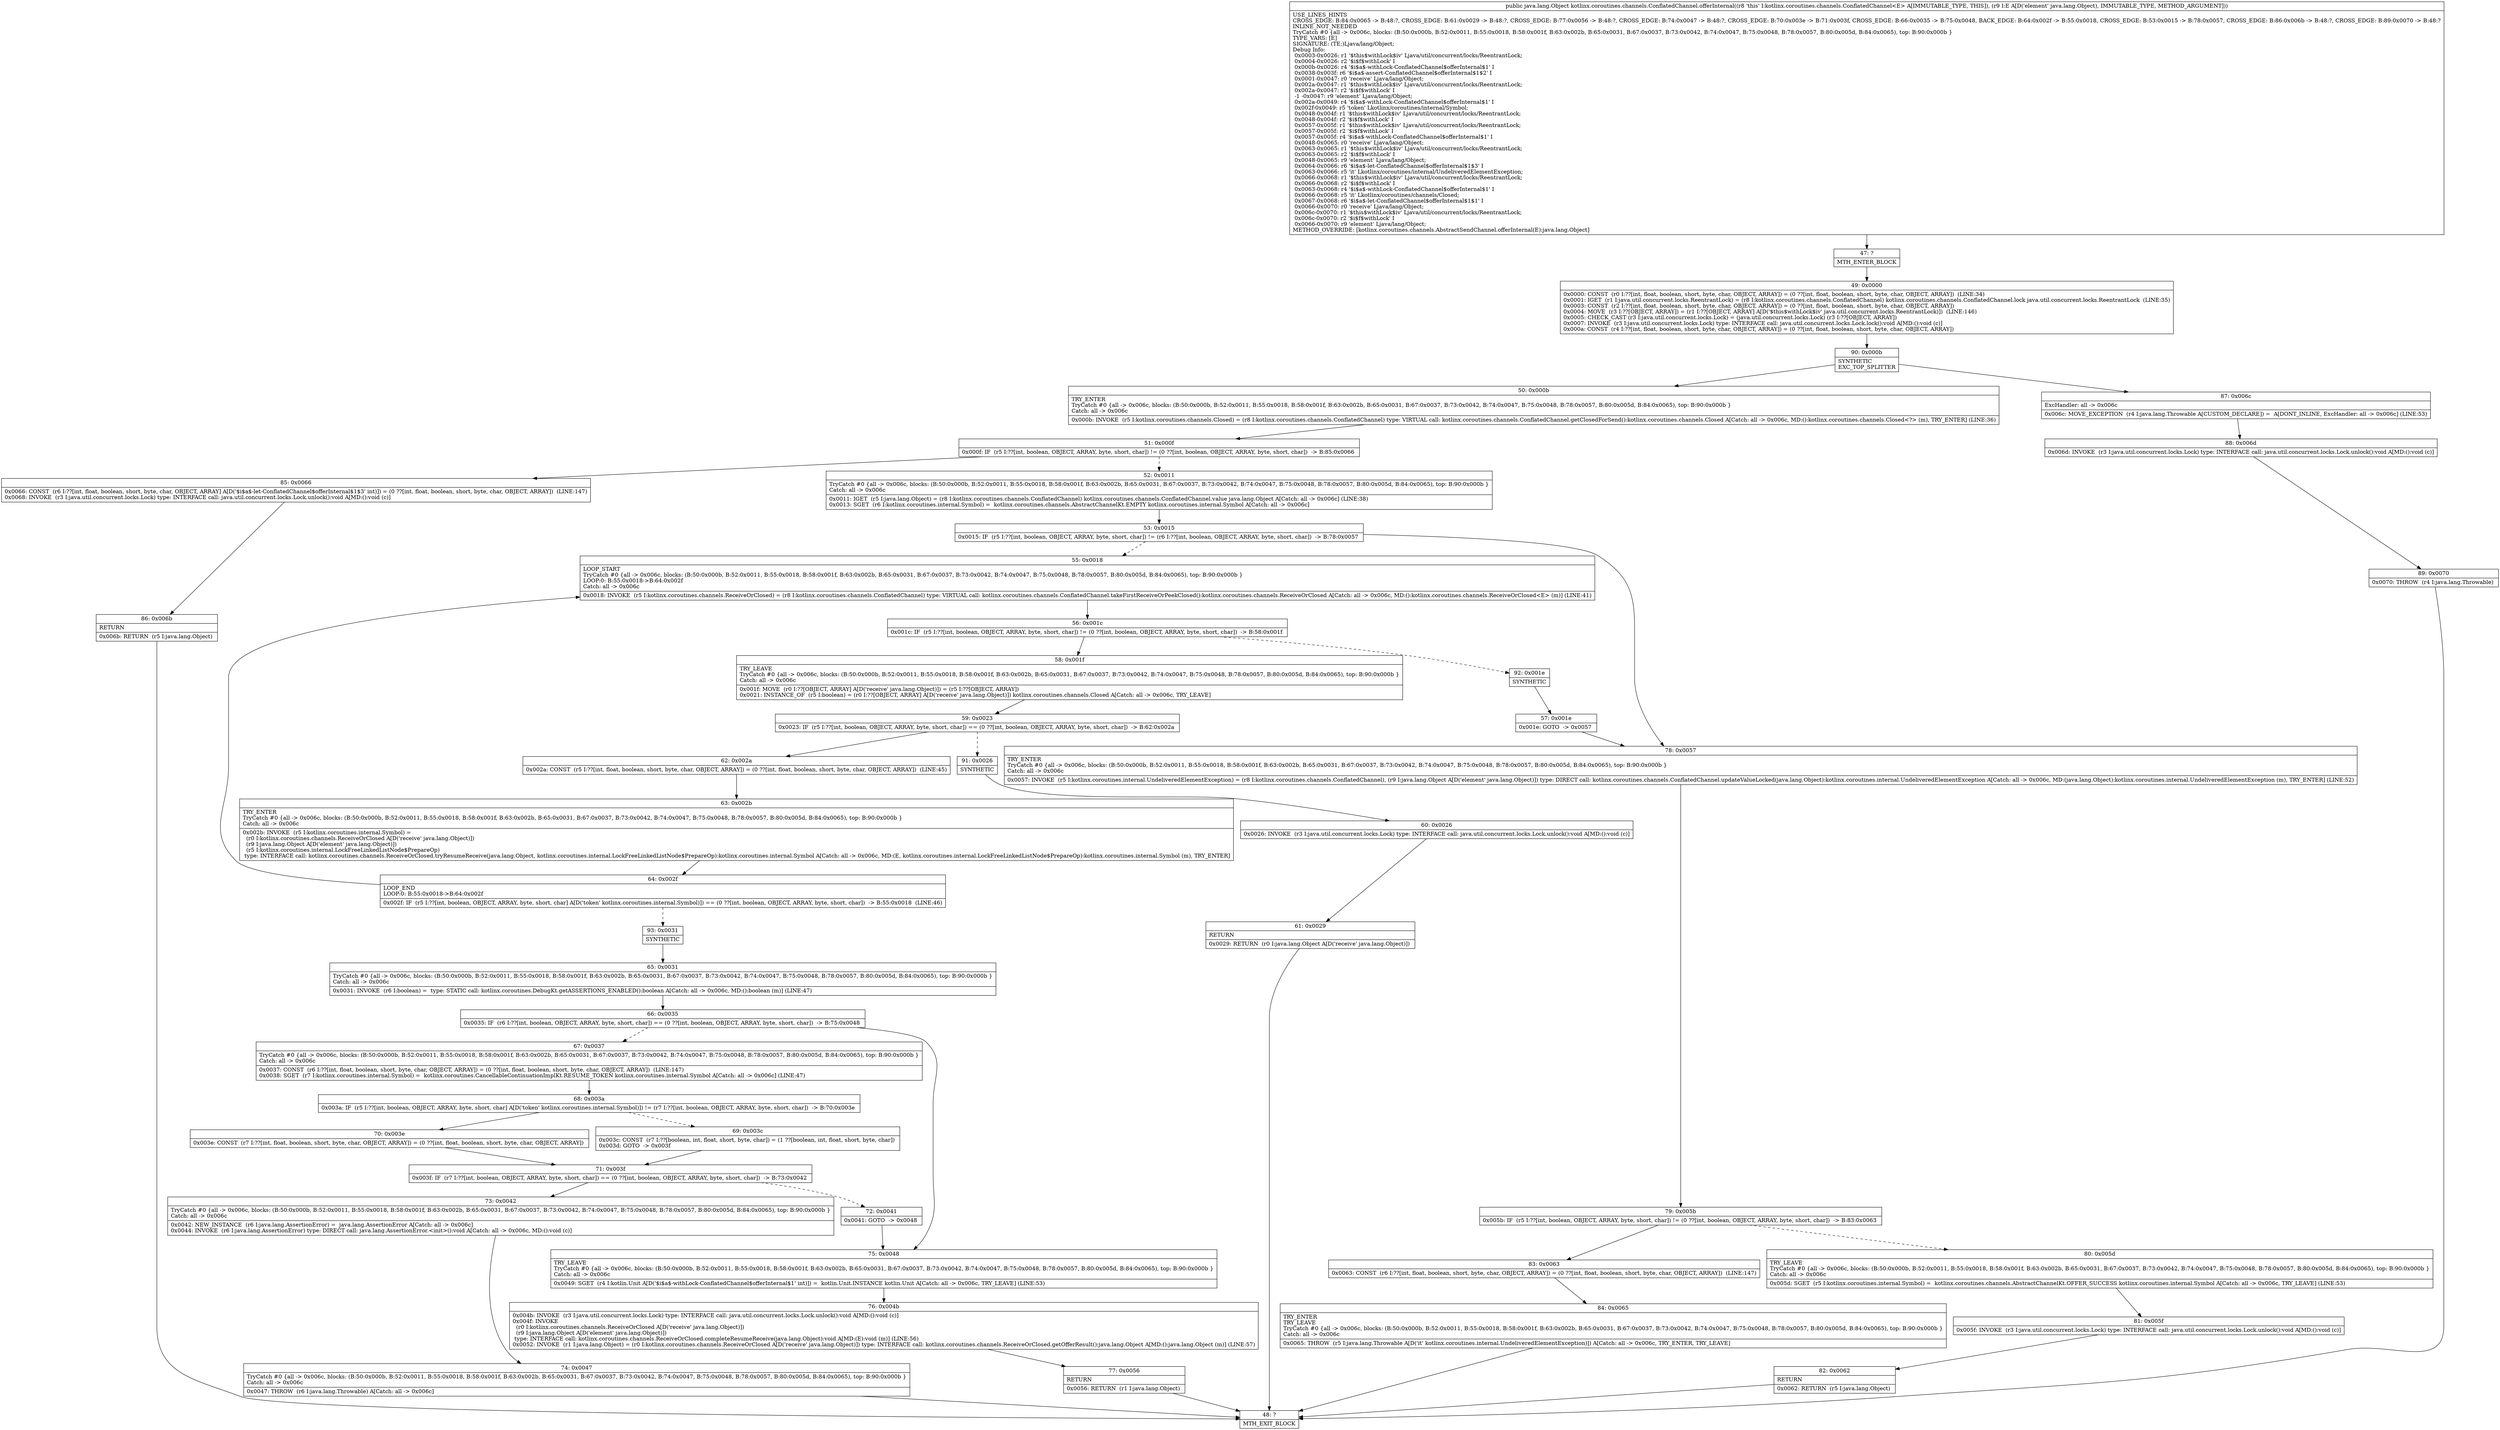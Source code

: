 digraph "CFG forkotlinx.coroutines.channels.ConflatedChannel.offerInternal(Ljava\/lang\/Object;)Ljava\/lang\/Object;" {
Node_47 [shape=record,label="{47\:\ ?|MTH_ENTER_BLOCK\l}"];
Node_49 [shape=record,label="{49\:\ 0x0000|0x0000: CONST  (r0 I:??[int, float, boolean, short, byte, char, OBJECT, ARRAY]) = (0 ??[int, float, boolean, short, byte, char, OBJECT, ARRAY])  (LINE:34)\l0x0001: IGET  (r1 I:java.util.concurrent.locks.ReentrantLock) = (r8 I:kotlinx.coroutines.channels.ConflatedChannel) kotlinx.coroutines.channels.ConflatedChannel.lock java.util.concurrent.locks.ReentrantLock  (LINE:35)\l0x0003: CONST  (r2 I:??[int, float, boolean, short, byte, char, OBJECT, ARRAY]) = (0 ??[int, float, boolean, short, byte, char, OBJECT, ARRAY]) \l0x0004: MOVE  (r3 I:??[OBJECT, ARRAY]) = (r1 I:??[OBJECT, ARRAY] A[D('$this$withLock$iv' java.util.concurrent.locks.ReentrantLock)])  (LINE:146)\l0x0005: CHECK_CAST (r3 I:java.util.concurrent.locks.Lock) = (java.util.concurrent.locks.Lock) (r3 I:??[OBJECT, ARRAY]) \l0x0007: INVOKE  (r3 I:java.util.concurrent.locks.Lock) type: INTERFACE call: java.util.concurrent.locks.Lock.lock():void A[MD:():void (c)]\l0x000a: CONST  (r4 I:??[int, float, boolean, short, byte, char, OBJECT, ARRAY]) = (0 ??[int, float, boolean, short, byte, char, OBJECT, ARRAY]) \l}"];
Node_90 [shape=record,label="{90\:\ 0x000b|SYNTHETIC\lEXC_TOP_SPLITTER\l}"];
Node_50 [shape=record,label="{50\:\ 0x000b|TRY_ENTER\lTryCatch #0 \{all \-\> 0x006c, blocks: (B:50:0x000b, B:52:0x0011, B:55:0x0018, B:58:0x001f, B:63:0x002b, B:65:0x0031, B:67:0x0037, B:73:0x0042, B:74:0x0047, B:75:0x0048, B:78:0x0057, B:80:0x005d, B:84:0x0065), top: B:90:0x000b \}\lCatch: all \-\> 0x006c\l|0x000b: INVOKE  (r5 I:kotlinx.coroutines.channels.Closed) = (r8 I:kotlinx.coroutines.channels.ConflatedChannel) type: VIRTUAL call: kotlinx.coroutines.channels.ConflatedChannel.getClosedForSend():kotlinx.coroutines.channels.Closed A[Catch: all \-\> 0x006c, MD:():kotlinx.coroutines.channels.Closed\<?\> (m), TRY_ENTER] (LINE:36)\l}"];
Node_51 [shape=record,label="{51\:\ 0x000f|0x000f: IF  (r5 I:??[int, boolean, OBJECT, ARRAY, byte, short, char]) != (0 ??[int, boolean, OBJECT, ARRAY, byte, short, char])  \-\> B:85:0x0066 \l}"];
Node_52 [shape=record,label="{52\:\ 0x0011|TryCatch #0 \{all \-\> 0x006c, blocks: (B:50:0x000b, B:52:0x0011, B:55:0x0018, B:58:0x001f, B:63:0x002b, B:65:0x0031, B:67:0x0037, B:73:0x0042, B:74:0x0047, B:75:0x0048, B:78:0x0057, B:80:0x005d, B:84:0x0065), top: B:90:0x000b \}\lCatch: all \-\> 0x006c\l|0x0011: IGET  (r5 I:java.lang.Object) = (r8 I:kotlinx.coroutines.channels.ConflatedChannel) kotlinx.coroutines.channels.ConflatedChannel.value java.lang.Object A[Catch: all \-\> 0x006c] (LINE:38)\l0x0013: SGET  (r6 I:kotlinx.coroutines.internal.Symbol) =  kotlinx.coroutines.channels.AbstractChannelKt.EMPTY kotlinx.coroutines.internal.Symbol A[Catch: all \-\> 0x006c]\l}"];
Node_53 [shape=record,label="{53\:\ 0x0015|0x0015: IF  (r5 I:??[int, boolean, OBJECT, ARRAY, byte, short, char]) != (r6 I:??[int, boolean, OBJECT, ARRAY, byte, short, char])  \-\> B:78:0x0057 \l}"];
Node_55 [shape=record,label="{55\:\ 0x0018|LOOP_START\lTryCatch #0 \{all \-\> 0x006c, blocks: (B:50:0x000b, B:52:0x0011, B:55:0x0018, B:58:0x001f, B:63:0x002b, B:65:0x0031, B:67:0x0037, B:73:0x0042, B:74:0x0047, B:75:0x0048, B:78:0x0057, B:80:0x005d, B:84:0x0065), top: B:90:0x000b \}\lLOOP:0: B:55:0x0018\-\>B:64:0x002f\lCatch: all \-\> 0x006c\l|0x0018: INVOKE  (r5 I:kotlinx.coroutines.channels.ReceiveOrClosed) = (r8 I:kotlinx.coroutines.channels.ConflatedChannel) type: VIRTUAL call: kotlinx.coroutines.channels.ConflatedChannel.takeFirstReceiveOrPeekClosed():kotlinx.coroutines.channels.ReceiveOrClosed A[Catch: all \-\> 0x006c, MD:():kotlinx.coroutines.channels.ReceiveOrClosed\<E\> (m)] (LINE:41)\l}"];
Node_56 [shape=record,label="{56\:\ 0x001c|0x001c: IF  (r5 I:??[int, boolean, OBJECT, ARRAY, byte, short, char]) != (0 ??[int, boolean, OBJECT, ARRAY, byte, short, char])  \-\> B:58:0x001f \l}"];
Node_58 [shape=record,label="{58\:\ 0x001f|TRY_LEAVE\lTryCatch #0 \{all \-\> 0x006c, blocks: (B:50:0x000b, B:52:0x0011, B:55:0x0018, B:58:0x001f, B:63:0x002b, B:65:0x0031, B:67:0x0037, B:73:0x0042, B:74:0x0047, B:75:0x0048, B:78:0x0057, B:80:0x005d, B:84:0x0065), top: B:90:0x000b \}\lCatch: all \-\> 0x006c\l|0x001f: MOVE  (r0 I:??[OBJECT, ARRAY] A[D('receive' java.lang.Object)]) = (r5 I:??[OBJECT, ARRAY]) \l0x0021: INSTANCE_OF  (r5 I:boolean) = (r0 I:??[OBJECT, ARRAY] A[D('receive' java.lang.Object)]) kotlinx.coroutines.channels.Closed A[Catch: all \-\> 0x006c, TRY_LEAVE]\l}"];
Node_59 [shape=record,label="{59\:\ 0x0023|0x0023: IF  (r5 I:??[int, boolean, OBJECT, ARRAY, byte, short, char]) == (0 ??[int, boolean, OBJECT, ARRAY, byte, short, char])  \-\> B:62:0x002a \l}"];
Node_62 [shape=record,label="{62\:\ 0x002a|0x002a: CONST  (r5 I:??[int, float, boolean, short, byte, char, OBJECT, ARRAY]) = (0 ??[int, float, boolean, short, byte, char, OBJECT, ARRAY])  (LINE:45)\l}"];
Node_63 [shape=record,label="{63\:\ 0x002b|TRY_ENTER\lTryCatch #0 \{all \-\> 0x006c, blocks: (B:50:0x000b, B:52:0x0011, B:55:0x0018, B:58:0x001f, B:63:0x002b, B:65:0x0031, B:67:0x0037, B:73:0x0042, B:74:0x0047, B:75:0x0048, B:78:0x0057, B:80:0x005d, B:84:0x0065), top: B:90:0x000b \}\lCatch: all \-\> 0x006c\l|0x002b: INVOKE  (r5 I:kotlinx.coroutines.internal.Symbol) = \l  (r0 I:kotlinx.coroutines.channels.ReceiveOrClosed A[D('receive' java.lang.Object)])\l  (r9 I:java.lang.Object A[D('element' java.lang.Object)])\l  (r5 I:kotlinx.coroutines.internal.LockFreeLinkedListNode$PrepareOp)\l type: INTERFACE call: kotlinx.coroutines.channels.ReceiveOrClosed.tryResumeReceive(java.lang.Object, kotlinx.coroutines.internal.LockFreeLinkedListNode$PrepareOp):kotlinx.coroutines.internal.Symbol A[Catch: all \-\> 0x006c, MD:(E, kotlinx.coroutines.internal.LockFreeLinkedListNode$PrepareOp):kotlinx.coroutines.internal.Symbol (m), TRY_ENTER]\l}"];
Node_64 [shape=record,label="{64\:\ 0x002f|LOOP_END\lLOOP:0: B:55:0x0018\-\>B:64:0x002f\l|0x002f: IF  (r5 I:??[int, boolean, OBJECT, ARRAY, byte, short, char] A[D('token' kotlinx.coroutines.internal.Symbol)]) == (0 ??[int, boolean, OBJECT, ARRAY, byte, short, char])  \-\> B:55:0x0018  (LINE:46)\l}"];
Node_93 [shape=record,label="{93\:\ 0x0031|SYNTHETIC\l}"];
Node_65 [shape=record,label="{65\:\ 0x0031|TryCatch #0 \{all \-\> 0x006c, blocks: (B:50:0x000b, B:52:0x0011, B:55:0x0018, B:58:0x001f, B:63:0x002b, B:65:0x0031, B:67:0x0037, B:73:0x0042, B:74:0x0047, B:75:0x0048, B:78:0x0057, B:80:0x005d, B:84:0x0065), top: B:90:0x000b \}\lCatch: all \-\> 0x006c\l|0x0031: INVOKE  (r6 I:boolean) =  type: STATIC call: kotlinx.coroutines.DebugKt.getASSERTIONS_ENABLED():boolean A[Catch: all \-\> 0x006c, MD:():boolean (m)] (LINE:47)\l}"];
Node_66 [shape=record,label="{66\:\ 0x0035|0x0035: IF  (r6 I:??[int, boolean, OBJECT, ARRAY, byte, short, char]) == (0 ??[int, boolean, OBJECT, ARRAY, byte, short, char])  \-\> B:75:0x0048 \l}"];
Node_67 [shape=record,label="{67\:\ 0x0037|TryCatch #0 \{all \-\> 0x006c, blocks: (B:50:0x000b, B:52:0x0011, B:55:0x0018, B:58:0x001f, B:63:0x002b, B:65:0x0031, B:67:0x0037, B:73:0x0042, B:74:0x0047, B:75:0x0048, B:78:0x0057, B:80:0x005d, B:84:0x0065), top: B:90:0x000b \}\lCatch: all \-\> 0x006c\l|0x0037: CONST  (r6 I:??[int, float, boolean, short, byte, char, OBJECT, ARRAY]) = (0 ??[int, float, boolean, short, byte, char, OBJECT, ARRAY])  (LINE:147)\l0x0038: SGET  (r7 I:kotlinx.coroutines.internal.Symbol) =  kotlinx.coroutines.CancellableContinuationImplKt.RESUME_TOKEN kotlinx.coroutines.internal.Symbol A[Catch: all \-\> 0x006c] (LINE:47)\l}"];
Node_68 [shape=record,label="{68\:\ 0x003a|0x003a: IF  (r5 I:??[int, boolean, OBJECT, ARRAY, byte, short, char] A[D('token' kotlinx.coroutines.internal.Symbol)]) != (r7 I:??[int, boolean, OBJECT, ARRAY, byte, short, char])  \-\> B:70:0x003e \l}"];
Node_69 [shape=record,label="{69\:\ 0x003c|0x003c: CONST  (r7 I:??[boolean, int, float, short, byte, char]) = (1 ??[boolean, int, float, short, byte, char]) \l0x003d: GOTO  \-\> 0x003f \l}"];
Node_71 [shape=record,label="{71\:\ 0x003f|0x003f: IF  (r7 I:??[int, boolean, OBJECT, ARRAY, byte, short, char]) == (0 ??[int, boolean, OBJECT, ARRAY, byte, short, char])  \-\> B:73:0x0042 \l}"];
Node_72 [shape=record,label="{72\:\ 0x0041|0x0041: GOTO  \-\> 0x0048 \l}"];
Node_73 [shape=record,label="{73\:\ 0x0042|TryCatch #0 \{all \-\> 0x006c, blocks: (B:50:0x000b, B:52:0x0011, B:55:0x0018, B:58:0x001f, B:63:0x002b, B:65:0x0031, B:67:0x0037, B:73:0x0042, B:74:0x0047, B:75:0x0048, B:78:0x0057, B:80:0x005d, B:84:0x0065), top: B:90:0x000b \}\lCatch: all \-\> 0x006c\l|0x0042: NEW_INSTANCE  (r6 I:java.lang.AssertionError) =  java.lang.AssertionError A[Catch: all \-\> 0x006c]\l0x0044: INVOKE  (r6 I:java.lang.AssertionError) type: DIRECT call: java.lang.AssertionError.\<init\>():void A[Catch: all \-\> 0x006c, MD:():void (c)]\l}"];
Node_74 [shape=record,label="{74\:\ 0x0047|TryCatch #0 \{all \-\> 0x006c, blocks: (B:50:0x000b, B:52:0x0011, B:55:0x0018, B:58:0x001f, B:63:0x002b, B:65:0x0031, B:67:0x0037, B:73:0x0042, B:74:0x0047, B:75:0x0048, B:78:0x0057, B:80:0x005d, B:84:0x0065), top: B:90:0x000b \}\lCatch: all \-\> 0x006c\l|0x0047: THROW  (r6 I:java.lang.Throwable) A[Catch: all \-\> 0x006c]\l}"];
Node_48 [shape=record,label="{48\:\ ?|MTH_EXIT_BLOCK\l}"];
Node_70 [shape=record,label="{70\:\ 0x003e|0x003e: CONST  (r7 I:??[int, float, boolean, short, byte, char, OBJECT, ARRAY]) = (0 ??[int, float, boolean, short, byte, char, OBJECT, ARRAY]) \l}"];
Node_75 [shape=record,label="{75\:\ 0x0048|TRY_LEAVE\lTryCatch #0 \{all \-\> 0x006c, blocks: (B:50:0x000b, B:52:0x0011, B:55:0x0018, B:58:0x001f, B:63:0x002b, B:65:0x0031, B:67:0x0037, B:73:0x0042, B:74:0x0047, B:75:0x0048, B:78:0x0057, B:80:0x005d, B:84:0x0065), top: B:90:0x000b \}\lCatch: all \-\> 0x006c\l|0x0049: SGET  (r4 I:kotlin.Unit A[D('$i$a$\-withLock\-ConflatedChannel$offerInternal$1' int)]) =  kotlin.Unit.INSTANCE kotlin.Unit A[Catch: all \-\> 0x006c, TRY_LEAVE] (LINE:53)\l}"];
Node_76 [shape=record,label="{76\:\ 0x004b|0x004b: INVOKE  (r3 I:java.util.concurrent.locks.Lock) type: INTERFACE call: java.util.concurrent.locks.Lock.unlock():void A[MD:():void (c)]\l0x004f: INVOKE  \l  (r0 I:kotlinx.coroutines.channels.ReceiveOrClosed A[D('receive' java.lang.Object)])\l  (r9 I:java.lang.Object A[D('element' java.lang.Object)])\l type: INTERFACE call: kotlinx.coroutines.channels.ReceiveOrClosed.completeResumeReceive(java.lang.Object):void A[MD:(E):void (m)] (LINE:56)\l0x0052: INVOKE  (r1 I:java.lang.Object) = (r0 I:kotlinx.coroutines.channels.ReceiveOrClosed A[D('receive' java.lang.Object)]) type: INTERFACE call: kotlinx.coroutines.channels.ReceiveOrClosed.getOfferResult():java.lang.Object A[MD:():java.lang.Object (m)] (LINE:57)\l}"];
Node_77 [shape=record,label="{77\:\ 0x0056|RETURN\l|0x0056: RETURN  (r1 I:java.lang.Object) \l}"];
Node_91 [shape=record,label="{91\:\ 0x0026|SYNTHETIC\l}"];
Node_60 [shape=record,label="{60\:\ 0x0026|0x0026: INVOKE  (r3 I:java.util.concurrent.locks.Lock) type: INTERFACE call: java.util.concurrent.locks.Lock.unlock():void A[MD:():void (c)]\l}"];
Node_61 [shape=record,label="{61\:\ 0x0029|RETURN\l|0x0029: RETURN  (r0 I:java.lang.Object A[D('receive' java.lang.Object)]) \l}"];
Node_92 [shape=record,label="{92\:\ 0x001e|SYNTHETIC\l}"];
Node_57 [shape=record,label="{57\:\ 0x001e|0x001e: GOTO  \-\> 0x0057 \l}"];
Node_78 [shape=record,label="{78\:\ 0x0057|TRY_ENTER\lTryCatch #0 \{all \-\> 0x006c, blocks: (B:50:0x000b, B:52:0x0011, B:55:0x0018, B:58:0x001f, B:63:0x002b, B:65:0x0031, B:67:0x0037, B:73:0x0042, B:74:0x0047, B:75:0x0048, B:78:0x0057, B:80:0x005d, B:84:0x0065), top: B:90:0x000b \}\lCatch: all \-\> 0x006c\l|0x0057: INVOKE  (r5 I:kotlinx.coroutines.internal.UndeliveredElementException) = (r8 I:kotlinx.coroutines.channels.ConflatedChannel), (r9 I:java.lang.Object A[D('element' java.lang.Object)]) type: DIRECT call: kotlinx.coroutines.channels.ConflatedChannel.updateValueLocked(java.lang.Object):kotlinx.coroutines.internal.UndeliveredElementException A[Catch: all \-\> 0x006c, MD:(java.lang.Object):kotlinx.coroutines.internal.UndeliveredElementException (m), TRY_ENTER] (LINE:52)\l}"];
Node_79 [shape=record,label="{79\:\ 0x005b|0x005b: IF  (r5 I:??[int, boolean, OBJECT, ARRAY, byte, short, char]) != (0 ??[int, boolean, OBJECT, ARRAY, byte, short, char])  \-\> B:83:0x0063 \l}"];
Node_80 [shape=record,label="{80\:\ 0x005d|TRY_LEAVE\lTryCatch #0 \{all \-\> 0x006c, blocks: (B:50:0x000b, B:52:0x0011, B:55:0x0018, B:58:0x001f, B:63:0x002b, B:65:0x0031, B:67:0x0037, B:73:0x0042, B:74:0x0047, B:75:0x0048, B:78:0x0057, B:80:0x005d, B:84:0x0065), top: B:90:0x000b \}\lCatch: all \-\> 0x006c\l|0x005d: SGET  (r5 I:kotlinx.coroutines.internal.Symbol) =  kotlinx.coroutines.channels.AbstractChannelKt.OFFER_SUCCESS kotlinx.coroutines.internal.Symbol A[Catch: all \-\> 0x006c, TRY_LEAVE] (LINE:53)\l}"];
Node_81 [shape=record,label="{81\:\ 0x005f|0x005f: INVOKE  (r3 I:java.util.concurrent.locks.Lock) type: INTERFACE call: java.util.concurrent.locks.Lock.unlock():void A[MD:():void (c)]\l}"];
Node_82 [shape=record,label="{82\:\ 0x0062|RETURN\l|0x0062: RETURN  (r5 I:java.lang.Object) \l}"];
Node_83 [shape=record,label="{83\:\ 0x0063|0x0063: CONST  (r6 I:??[int, float, boolean, short, byte, char, OBJECT, ARRAY]) = (0 ??[int, float, boolean, short, byte, char, OBJECT, ARRAY])  (LINE:147)\l}"];
Node_84 [shape=record,label="{84\:\ 0x0065|TRY_ENTER\lTRY_LEAVE\lTryCatch #0 \{all \-\> 0x006c, blocks: (B:50:0x000b, B:52:0x0011, B:55:0x0018, B:58:0x001f, B:63:0x002b, B:65:0x0031, B:67:0x0037, B:73:0x0042, B:74:0x0047, B:75:0x0048, B:78:0x0057, B:80:0x005d, B:84:0x0065), top: B:90:0x000b \}\lCatch: all \-\> 0x006c\l|0x0065: THROW  (r5 I:java.lang.Throwable A[D('it' kotlinx.coroutines.internal.UndeliveredElementException)]) A[Catch: all \-\> 0x006c, TRY_ENTER, TRY_LEAVE]\l}"];
Node_85 [shape=record,label="{85\:\ 0x0066|0x0066: CONST  (r6 I:??[int, float, boolean, short, byte, char, OBJECT, ARRAY] A[D('$i$a$\-let\-ConflatedChannel$offerInternal$1$3' int)]) = (0 ??[int, float, boolean, short, byte, char, OBJECT, ARRAY])  (LINE:147)\l0x0068: INVOKE  (r3 I:java.util.concurrent.locks.Lock) type: INTERFACE call: java.util.concurrent.locks.Lock.unlock():void A[MD:():void (c)]\l}"];
Node_86 [shape=record,label="{86\:\ 0x006b|RETURN\l|0x006b: RETURN  (r5 I:java.lang.Object) \l}"];
Node_87 [shape=record,label="{87\:\ 0x006c|ExcHandler: all \-\> 0x006c\l|0x006c: MOVE_EXCEPTION  (r4 I:java.lang.Throwable A[CUSTOM_DECLARE]) =  A[DONT_INLINE, ExcHandler: all \-\> 0x006c] (LINE:53)\l}"];
Node_88 [shape=record,label="{88\:\ 0x006d|0x006d: INVOKE  (r3 I:java.util.concurrent.locks.Lock) type: INTERFACE call: java.util.concurrent.locks.Lock.unlock():void A[MD:():void (c)]\l}"];
Node_89 [shape=record,label="{89\:\ 0x0070|0x0070: THROW  (r4 I:java.lang.Throwable) \l}"];
MethodNode[shape=record,label="{public java.lang.Object kotlinx.coroutines.channels.ConflatedChannel.offerInternal((r8 'this' I:kotlinx.coroutines.channels.ConflatedChannel\<E\> A[IMMUTABLE_TYPE, THIS]), (r9 I:E A[D('element' java.lang.Object), IMMUTABLE_TYPE, METHOD_ARGUMENT]))  | USE_LINES_HINTS\lCROSS_EDGE: B:84:0x0065 \-\> B:48:?, CROSS_EDGE: B:61:0x0029 \-\> B:48:?, CROSS_EDGE: B:77:0x0056 \-\> B:48:?, CROSS_EDGE: B:74:0x0047 \-\> B:48:?, CROSS_EDGE: B:70:0x003e \-\> B:71:0x003f, CROSS_EDGE: B:66:0x0035 \-\> B:75:0x0048, BACK_EDGE: B:64:0x002f \-\> B:55:0x0018, CROSS_EDGE: B:53:0x0015 \-\> B:78:0x0057, CROSS_EDGE: B:86:0x006b \-\> B:48:?, CROSS_EDGE: B:89:0x0070 \-\> B:48:?\lINLINE_NOT_NEEDED\lTryCatch #0 \{all \-\> 0x006c, blocks: (B:50:0x000b, B:52:0x0011, B:55:0x0018, B:58:0x001f, B:63:0x002b, B:65:0x0031, B:67:0x0037, B:73:0x0042, B:74:0x0047, B:75:0x0048, B:78:0x0057, B:80:0x005d, B:84:0x0065), top: B:90:0x000b \}\lTYPE_VARS: [E]\lSIGNATURE: (TE;)Ljava\/lang\/Object;\lDebug Info:\l  0x0003\-0x0026: r1 '$this$withLock$iv' Ljava\/util\/concurrent\/locks\/ReentrantLock;\l  0x0004\-0x0026: r2 '$i$f$withLock' I\l  0x000b\-0x0026: r4 '$i$a$\-withLock\-ConflatedChannel$offerInternal$1' I\l  0x0038\-0x003f: r6 '$i$a$\-assert\-ConflatedChannel$offerInternal$1$2' I\l  0x0001\-0x0047: r0 'receive' Ljava\/lang\/Object;\l  0x002a\-0x0047: r1 '$this$withLock$iv' Ljava\/util\/concurrent\/locks\/ReentrantLock;\l  0x002a\-0x0047: r2 '$i$f$withLock' I\l  \-1 \-0x0047: r9 'element' Ljava\/lang\/Object;\l  0x002a\-0x0049: r4 '$i$a$\-withLock\-ConflatedChannel$offerInternal$1' I\l  0x002f\-0x0049: r5 'token' Lkotlinx\/coroutines\/internal\/Symbol;\l  0x0048\-0x004f: r1 '$this$withLock$iv' Ljava\/util\/concurrent\/locks\/ReentrantLock;\l  0x0048\-0x004f: r2 '$i$f$withLock' I\l  0x0057\-0x005f: r1 '$this$withLock$iv' Ljava\/util\/concurrent\/locks\/ReentrantLock;\l  0x0057\-0x005f: r2 '$i$f$withLock' I\l  0x0057\-0x005f: r4 '$i$a$\-withLock\-ConflatedChannel$offerInternal$1' I\l  0x0048\-0x0065: r0 'receive' Ljava\/lang\/Object;\l  0x0063\-0x0065: r1 '$this$withLock$iv' Ljava\/util\/concurrent\/locks\/ReentrantLock;\l  0x0063\-0x0065: r2 '$i$f$withLock' I\l  0x0048\-0x0065: r9 'element' Ljava\/lang\/Object;\l  0x0064\-0x0066: r6 '$i$a$\-let\-ConflatedChannel$offerInternal$1$3' I\l  0x0063\-0x0066: r5 'it' Lkotlinx\/coroutines\/internal\/UndeliveredElementException;\l  0x0066\-0x0068: r1 '$this$withLock$iv' Ljava\/util\/concurrent\/locks\/ReentrantLock;\l  0x0066\-0x0068: r2 '$i$f$withLock' I\l  0x0063\-0x0068: r4 '$i$a$\-withLock\-ConflatedChannel$offerInternal$1' I\l  0x0066\-0x0068: r5 'it' Lkotlinx\/coroutines\/channels\/Closed;\l  0x0067\-0x0068: r6 '$i$a$\-let\-ConflatedChannel$offerInternal$1$1' I\l  0x0066\-0x0070: r0 'receive' Ljava\/lang\/Object;\l  0x006c\-0x0070: r1 '$this$withLock$iv' Ljava\/util\/concurrent\/locks\/ReentrantLock;\l  0x006c\-0x0070: r2 '$i$f$withLock' I\l  0x0066\-0x0070: r9 'element' Ljava\/lang\/Object;\lMETHOD_OVERRIDE: [kotlinx.coroutines.channels.AbstractSendChannel.offerInternal(E):java.lang.Object]\l}"];
MethodNode -> Node_47;Node_47 -> Node_49;
Node_49 -> Node_90;
Node_90 -> Node_50;
Node_90 -> Node_87;
Node_50 -> Node_51;
Node_51 -> Node_52[style=dashed];
Node_51 -> Node_85;
Node_52 -> Node_53;
Node_53 -> Node_55[style=dashed];
Node_53 -> Node_78;
Node_55 -> Node_56;
Node_56 -> Node_58;
Node_56 -> Node_92[style=dashed];
Node_58 -> Node_59;
Node_59 -> Node_62;
Node_59 -> Node_91[style=dashed];
Node_62 -> Node_63;
Node_63 -> Node_64;
Node_64 -> Node_55;
Node_64 -> Node_93[style=dashed];
Node_93 -> Node_65;
Node_65 -> Node_66;
Node_66 -> Node_67[style=dashed];
Node_66 -> Node_75;
Node_67 -> Node_68;
Node_68 -> Node_69[style=dashed];
Node_68 -> Node_70;
Node_69 -> Node_71;
Node_71 -> Node_72[style=dashed];
Node_71 -> Node_73;
Node_72 -> Node_75;
Node_73 -> Node_74;
Node_74 -> Node_48;
Node_70 -> Node_71;
Node_75 -> Node_76;
Node_76 -> Node_77;
Node_77 -> Node_48;
Node_91 -> Node_60;
Node_60 -> Node_61;
Node_61 -> Node_48;
Node_92 -> Node_57;
Node_57 -> Node_78;
Node_78 -> Node_79;
Node_79 -> Node_80[style=dashed];
Node_79 -> Node_83;
Node_80 -> Node_81;
Node_81 -> Node_82;
Node_82 -> Node_48;
Node_83 -> Node_84;
Node_84 -> Node_48;
Node_85 -> Node_86;
Node_86 -> Node_48;
Node_87 -> Node_88;
Node_88 -> Node_89;
Node_89 -> Node_48;
}

